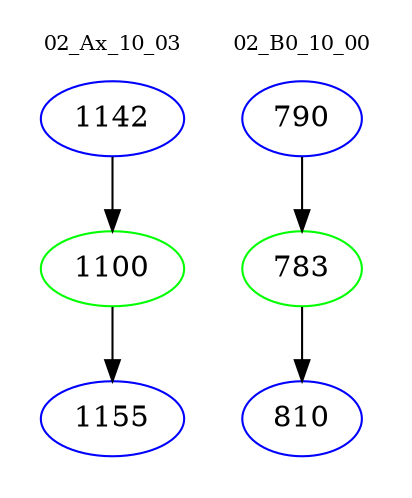 digraph{
subgraph cluster_0 {
color = white
label = "02_Ax_10_03";
fontsize=10;
T0_1142 [label="1142", color="blue"]
T0_1142 -> T0_1100 [color="black"]
T0_1100 [label="1100", color="green"]
T0_1100 -> T0_1155 [color="black"]
T0_1155 [label="1155", color="blue"]
}
subgraph cluster_1 {
color = white
label = "02_B0_10_00";
fontsize=10;
T1_790 [label="790", color="blue"]
T1_790 -> T1_783 [color="black"]
T1_783 [label="783", color="green"]
T1_783 -> T1_810 [color="black"]
T1_810 [label="810", color="blue"]
}
}
